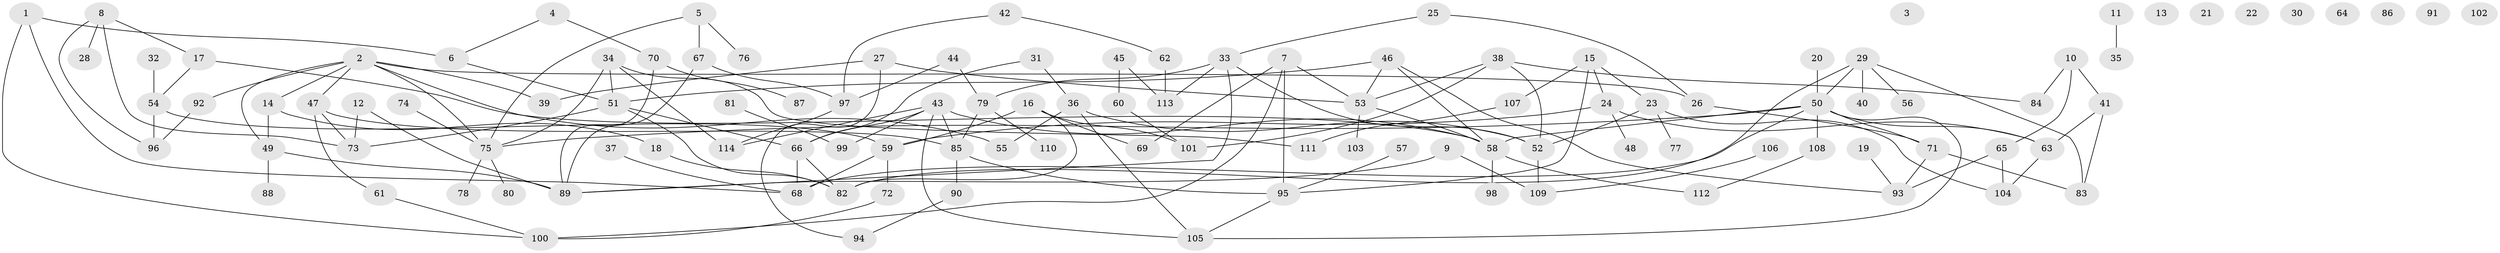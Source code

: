 // coarse degree distribution, {3: 0.2765957446808511, 8: 0.10638297872340426, 4: 0.1702127659574468, 5: 0.0851063829787234, 1: 0.06382978723404255, 2: 0.14893617021276595, 6: 0.06382978723404255, 7: 0.0851063829787234}
// Generated by graph-tools (version 1.1) at 2025/35/03/04/25 23:35:58]
// undirected, 114 vertices, 157 edges
graph export_dot {
  node [color=gray90,style=filled];
  1;
  2;
  3;
  4;
  5;
  6;
  7;
  8;
  9;
  10;
  11;
  12;
  13;
  14;
  15;
  16;
  17;
  18;
  19;
  20;
  21;
  22;
  23;
  24;
  25;
  26;
  27;
  28;
  29;
  30;
  31;
  32;
  33;
  34;
  35;
  36;
  37;
  38;
  39;
  40;
  41;
  42;
  43;
  44;
  45;
  46;
  47;
  48;
  49;
  50;
  51;
  52;
  53;
  54;
  55;
  56;
  57;
  58;
  59;
  60;
  61;
  62;
  63;
  64;
  65;
  66;
  67;
  68;
  69;
  70;
  71;
  72;
  73;
  74;
  75;
  76;
  77;
  78;
  79;
  80;
  81;
  82;
  83;
  84;
  85;
  86;
  87;
  88;
  89;
  90;
  91;
  92;
  93;
  94;
  95;
  96;
  97;
  98;
  99;
  100;
  101;
  102;
  103;
  104;
  105;
  106;
  107;
  108;
  109;
  110;
  111;
  112;
  113;
  114;
  1 -- 6;
  1 -- 68;
  1 -- 100;
  2 -- 14;
  2 -- 26;
  2 -- 39;
  2 -- 47;
  2 -- 49;
  2 -- 55;
  2 -- 75;
  2 -- 92;
  4 -- 6;
  4 -- 70;
  5 -- 67;
  5 -- 75;
  5 -- 76;
  6 -- 51;
  7 -- 53;
  7 -- 69;
  7 -- 95;
  7 -- 100;
  8 -- 17;
  8 -- 28;
  8 -- 73;
  8 -- 96;
  9 -- 89;
  9 -- 109;
  10 -- 41;
  10 -- 65;
  10 -- 84;
  11 -- 35;
  12 -- 73;
  12 -- 89;
  14 -- 18;
  14 -- 49;
  15 -- 23;
  15 -- 24;
  15 -- 95;
  15 -- 107;
  16 -- 59;
  16 -- 69;
  16 -- 82;
  16 -- 101;
  17 -- 54;
  17 -- 58;
  18 -- 82;
  19 -- 93;
  20 -- 50;
  23 -- 52;
  23 -- 77;
  23 -- 104;
  24 -- 48;
  24 -- 59;
  24 -- 63;
  25 -- 26;
  25 -- 33;
  26 -- 71;
  27 -- 39;
  27 -- 53;
  27 -- 94;
  29 -- 40;
  29 -- 50;
  29 -- 56;
  29 -- 82;
  29 -- 83;
  31 -- 36;
  31 -- 66;
  32 -- 54;
  33 -- 52;
  33 -- 79;
  33 -- 89;
  33 -- 113;
  34 -- 51;
  34 -- 75;
  34 -- 111;
  34 -- 114;
  36 -- 52;
  36 -- 55;
  36 -- 105;
  37 -- 68;
  38 -- 52;
  38 -- 53;
  38 -- 84;
  38 -- 101;
  41 -- 63;
  41 -- 83;
  42 -- 62;
  42 -- 97;
  43 -- 58;
  43 -- 66;
  43 -- 85;
  43 -- 99;
  43 -- 105;
  43 -- 114;
  44 -- 79;
  44 -- 97;
  45 -- 60;
  45 -- 113;
  46 -- 51;
  46 -- 53;
  46 -- 58;
  46 -- 93;
  47 -- 61;
  47 -- 73;
  47 -- 85;
  49 -- 88;
  49 -- 89;
  50 -- 58;
  50 -- 63;
  50 -- 68;
  50 -- 71;
  50 -- 75;
  50 -- 105;
  50 -- 108;
  51 -- 66;
  51 -- 73;
  51 -- 82;
  52 -- 109;
  53 -- 58;
  53 -- 103;
  54 -- 59;
  54 -- 96;
  57 -- 95;
  58 -- 98;
  58 -- 112;
  59 -- 68;
  59 -- 72;
  60 -- 101;
  61 -- 100;
  62 -- 113;
  63 -- 104;
  65 -- 93;
  65 -- 104;
  66 -- 68;
  66 -- 82;
  67 -- 89;
  67 -- 97;
  70 -- 87;
  70 -- 89;
  71 -- 83;
  71 -- 93;
  72 -- 100;
  74 -- 75;
  75 -- 78;
  75 -- 80;
  79 -- 85;
  79 -- 110;
  81 -- 99;
  85 -- 90;
  85 -- 95;
  90 -- 94;
  92 -- 96;
  95 -- 105;
  97 -- 114;
  106 -- 109;
  107 -- 111;
  108 -- 112;
}
